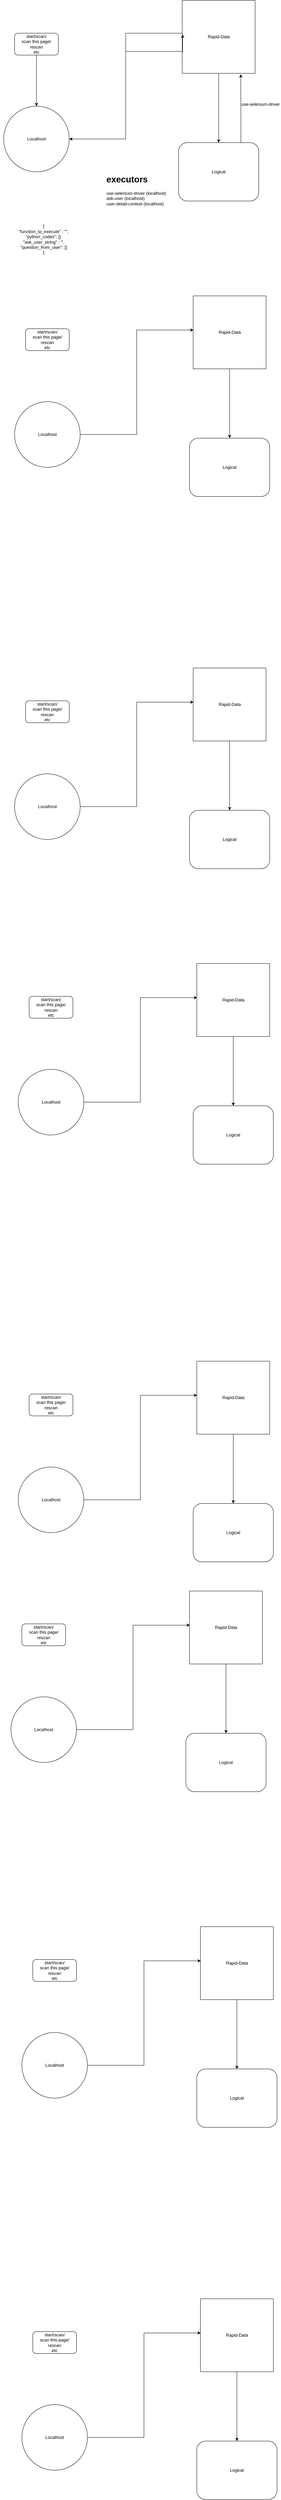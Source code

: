 <mxfile version="27.1.4">
  <diagram name="Page-1" id="QGEV0jSzrcAddxz85wW1">
    <mxGraphModel dx="938" dy="606" grid="1" gridSize="10" guides="1" tooltips="1" connect="1" arrows="1" fold="1" page="1" pageScale="1" pageWidth="850" pageHeight="1100" math="0" shadow="0">
      <root>
        <mxCell id="0" />
        <mxCell id="1" parent="0" />
        <mxCell id="6drn_1PrEdPvGgV4QqoR-6" style="edgeStyle=orthogonalEdgeStyle;rounded=0;orthogonalLoop=1;jettySize=auto;html=1;entryX=0.5;entryY=0;entryDx=0;entryDy=0;" edge="1" parent="1" source="xTbFXSSVVUWtGCOy1fXT-1" target="6drn_1PrEdPvGgV4QqoR-5">
          <mxGeometry relative="1" as="geometry" />
        </mxCell>
        <mxCell id="xTbFXSSVVUWtGCOy1fXT-1" value="start/scan/&lt;br&gt;scan this page/ rescan&lt;br&gt;etc" style="rounded=1;whiteSpace=wrap;html=1;" parent="1" vertex="1">
          <mxGeometry x="110" y="120" width="120" height="60" as="geometry" />
        </mxCell>
        <mxCell id="6drn_1PrEdPvGgV4QqoR-8" style="edgeStyle=orthogonalEdgeStyle;rounded=0;orthogonalLoop=1;jettySize=auto;html=1;entryX=0.5;entryY=0;entryDx=0;entryDy=0;" edge="1" parent="1" source="6drn_1PrEdPvGgV4QqoR-1" target="6drn_1PrEdPvGgV4QqoR-4">
          <mxGeometry relative="1" as="geometry" />
        </mxCell>
        <mxCell id="6drn_1PrEdPvGgV4QqoR-65" style="edgeStyle=orthogonalEdgeStyle;rounded=0;orthogonalLoop=1;jettySize=auto;html=1;entryX=1;entryY=0.5;entryDx=0;entryDy=0;" edge="1" parent="1" source="6drn_1PrEdPvGgV4QqoR-1" target="6drn_1PrEdPvGgV4QqoR-5">
          <mxGeometry relative="1" as="geometry">
            <Array as="points">
              <mxPoint x="415" y="120" />
              <mxPoint x="415" y="410" />
            </Array>
          </mxGeometry>
        </mxCell>
        <mxCell id="6drn_1PrEdPvGgV4QqoR-1" value="" style="swimlane;startSize=0;" vertex="1" parent="1">
          <mxGeometry x="570" y="30" width="200" height="200" as="geometry" />
        </mxCell>
        <mxCell id="6drn_1PrEdPvGgV4QqoR-2" value="Rapid-Data" style="text;html=1;align=center;verticalAlign=middle;resizable=0;points=[];autosize=1;strokeColor=none;fillColor=none;" vertex="1" parent="6drn_1PrEdPvGgV4QqoR-1">
          <mxGeometry x="60" y="85" width="80" height="30" as="geometry" />
        </mxCell>
        <mxCell id="6drn_1PrEdPvGgV4QqoR-4" value="Logical" style="rounded=1;whiteSpace=wrap;html=1;" vertex="1" parent="1">
          <mxGeometry x="560" y="420" width="220" height="160" as="geometry" />
        </mxCell>
        <mxCell id="6drn_1PrEdPvGgV4QqoR-5" value="Localhost" style="ellipse;whiteSpace=wrap;html=1;aspect=fixed;" vertex="1" parent="1">
          <mxGeometry x="80" y="320" width="180" height="180" as="geometry" />
        </mxCell>
        <mxCell id="6drn_1PrEdPvGgV4QqoR-7" style="edgeStyle=orthogonalEdgeStyle;rounded=0;orthogonalLoop=1;jettySize=auto;html=1;entryX=0.005;entryY=0.468;entryDx=0;entryDy=0;entryPerimeter=0;" edge="1" parent="1" source="6drn_1PrEdPvGgV4QqoR-5" target="6drn_1PrEdPvGgV4QqoR-1">
          <mxGeometry relative="1" as="geometry">
            <Array as="points">
              <mxPoint x="415" y="410" />
              <mxPoint x="415" y="170" />
              <mxPoint x="571" y="170" />
            </Array>
          </mxGeometry>
        </mxCell>
        <mxCell id="6drn_1PrEdPvGgV4QqoR-10" value="start/scan/&lt;br&gt;scan this page/ rescan&lt;br&gt;etc" style="rounded=1;whiteSpace=wrap;html=1;" vertex="1" parent="1">
          <mxGeometry x="140" y="930" width="120" height="60" as="geometry" />
        </mxCell>
        <mxCell id="6drn_1PrEdPvGgV4QqoR-11" style="edgeStyle=orthogonalEdgeStyle;rounded=0;orthogonalLoop=1;jettySize=auto;html=1;entryX=0.5;entryY=0;entryDx=0;entryDy=0;" edge="1" parent="1" source="6drn_1PrEdPvGgV4QqoR-12" target="6drn_1PrEdPvGgV4QqoR-14">
          <mxGeometry relative="1" as="geometry" />
        </mxCell>
        <mxCell id="6drn_1PrEdPvGgV4QqoR-12" value="" style="swimlane;startSize=0;" vertex="1" parent="1">
          <mxGeometry x="600" y="840" width="200" height="200" as="geometry" />
        </mxCell>
        <mxCell id="6drn_1PrEdPvGgV4QqoR-13" value="Rapid-Data" style="text;html=1;align=center;verticalAlign=middle;resizable=0;points=[];autosize=1;strokeColor=none;fillColor=none;" vertex="1" parent="6drn_1PrEdPvGgV4QqoR-12">
          <mxGeometry x="60" y="85" width="80" height="30" as="geometry" />
        </mxCell>
        <mxCell id="6drn_1PrEdPvGgV4QqoR-14" value="Logical" style="rounded=1;whiteSpace=wrap;html=1;" vertex="1" parent="1">
          <mxGeometry x="590" y="1230" width="220" height="160" as="geometry" />
        </mxCell>
        <mxCell id="6drn_1PrEdPvGgV4QqoR-15" value="Localhost" style="ellipse;whiteSpace=wrap;html=1;aspect=fixed;" vertex="1" parent="1">
          <mxGeometry x="110" y="1130" width="180" height="180" as="geometry" />
        </mxCell>
        <mxCell id="6drn_1PrEdPvGgV4QqoR-16" style="edgeStyle=orthogonalEdgeStyle;rounded=0;orthogonalLoop=1;jettySize=auto;html=1;entryX=0.005;entryY=0.468;entryDx=0;entryDy=0;entryPerimeter=0;" edge="1" parent="1" source="6drn_1PrEdPvGgV4QqoR-15" target="6drn_1PrEdPvGgV4QqoR-12">
          <mxGeometry relative="1" as="geometry" />
        </mxCell>
        <mxCell id="6drn_1PrEdPvGgV4QqoR-17" value="start/scan/&lt;br&gt;scan this page/ rescan&lt;br&gt;etc" style="rounded=1;whiteSpace=wrap;html=1;" vertex="1" parent="1">
          <mxGeometry x="140" y="1950" width="120" height="60" as="geometry" />
        </mxCell>
        <mxCell id="6drn_1PrEdPvGgV4QqoR-18" style="edgeStyle=orthogonalEdgeStyle;rounded=0;orthogonalLoop=1;jettySize=auto;html=1;entryX=0.5;entryY=0;entryDx=0;entryDy=0;" edge="1" parent="1" source="6drn_1PrEdPvGgV4QqoR-19" target="6drn_1PrEdPvGgV4QqoR-21">
          <mxGeometry relative="1" as="geometry" />
        </mxCell>
        <mxCell id="6drn_1PrEdPvGgV4QqoR-19" value="" style="swimlane;startSize=0;" vertex="1" parent="1">
          <mxGeometry x="600" y="1860" width="200" height="200" as="geometry" />
        </mxCell>
        <mxCell id="6drn_1PrEdPvGgV4QqoR-20" value="Rapid-Data" style="text;html=1;align=center;verticalAlign=middle;resizable=0;points=[];autosize=1;strokeColor=none;fillColor=none;" vertex="1" parent="6drn_1PrEdPvGgV4QqoR-19">
          <mxGeometry x="60" y="85" width="80" height="30" as="geometry" />
        </mxCell>
        <mxCell id="6drn_1PrEdPvGgV4QqoR-21" value="Logical" style="rounded=1;whiteSpace=wrap;html=1;" vertex="1" parent="1">
          <mxGeometry x="590" y="2250" width="220" height="160" as="geometry" />
        </mxCell>
        <mxCell id="6drn_1PrEdPvGgV4QqoR-22" value="Localhost" style="ellipse;whiteSpace=wrap;html=1;aspect=fixed;" vertex="1" parent="1">
          <mxGeometry x="110" y="2150" width="180" height="180" as="geometry" />
        </mxCell>
        <mxCell id="6drn_1PrEdPvGgV4QqoR-23" style="edgeStyle=orthogonalEdgeStyle;rounded=0;orthogonalLoop=1;jettySize=auto;html=1;entryX=0.005;entryY=0.468;entryDx=0;entryDy=0;entryPerimeter=0;" edge="1" parent="1" source="6drn_1PrEdPvGgV4QqoR-22" target="6drn_1PrEdPvGgV4QqoR-19">
          <mxGeometry relative="1" as="geometry" />
        </mxCell>
        <mxCell id="6drn_1PrEdPvGgV4QqoR-24" value="start/scan/&lt;br&gt;scan this page/ rescan&lt;br&gt;etc" style="rounded=1;whiteSpace=wrap;html=1;" vertex="1" parent="1">
          <mxGeometry x="150" y="2760" width="120" height="60" as="geometry" />
        </mxCell>
        <mxCell id="6drn_1PrEdPvGgV4QqoR-25" style="edgeStyle=orthogonalEdgeStyle;rounded=0;orthogonalLoop=1;jettySize=auto;html=1;entryX=0.5;entryY=0;entryDx=0;entryDy=0;" edge="1" parent="1" source="6drn_1PrEdPvGgV4QqoR-26" target="6drn_1PrEdPvGgV4QqoR-28">
          <mxGeometry relative="1" as="geometry" />
        </mxCell>
        <mxCell id="6drn_1PrEdPvGgV4QqoR-26" value="" style="swimlane;startSize=0;" vertex="1" parent="1">
          <mxGeometry x="610" y="2670" width="200" height="200" as="geometry" />
        </mxCell>
        <mxCell id="6drn_1PrEdPvGgV4QqoR-27" value="Rapid-Data" style="text;html=1;align=center;verticalAlign=middle;resizable=0;points=[];autosize=1;strokeColor=none;fillColor=none;" vertex="1" parent="6drn_1PrEdPvGgV4QqoR-26">
          <mxGeometry x="60" y="85" width="80" height="30" as="geometry" />
        </mxCell>
        <mxCell id="6drn_1PrEdPvGgV4QqoR-28" value="Logical" style="rounded=1;whiteSpace=wrap;html=1;" vertex="1" parent="1">
          <mxGeometry x="600" y="3060" width="220" height="160" as="geometry" />
        </mxCell>
        <mxCell id="6drn_1PrEdPvGgV4QqoR-29" value="Localhost" style="ellipse;whiteSpace=wrap;html=1;aspect=fixed;" vertex="1" parent="1">
          <mxGeometry x="120" y="2960" width="180" height="180" as="geometry" />
        </mxCell>
        <mxCell id="6drn_1PrEdPvGgV4QqoR-30" style="edgeStyle=orthogonalEdgeStyle;rounded=0;orthogonalLoop=1;jettySize=auto;html=1;entryX=0.005;entryY=0.468;entryDx=0;entryDy=0;entryPerimeter=0;" edge="1" parent="1" source="6drn_1PrEdPvGgV4QqoR-29" target="6drn_1PrEdPvGgV4QqoR-26">
          <mxGeometry relative="1" as="geometry" />
        </mxCell>
        <mxCell id="6drn_1PrEdPvGgV4QqoR-32" value="start/scan/&lt;br&gt;scan this page/ rescan&lt;br&gt;etc" style="rounded=1;whiteSpace=wrap;html=1;" vertex="1" parent="1">
          <mxGeometry x="150" y="3850" width="120" height="60" as="geometry" />
        </mxCell>
        <mxCell id="6drn_1PrEdPvGgV4QqoR-33" style="edgeStyle=orthogonalEdgeStyle;rounded=0;orthogonalLoop=1;jettySize=auto;html=1;entryX=0.5;entryY=0;entryDx=0;entryDy=0;" edge="1" parent="1" source="6drn_1PrEdPvGgV4QqoR-34" target="6drn_1PrEdPvGgV4QqoR-36">
          <mxGeometry relative="1" as="geometry" />
        </mxCell>
        <mxCell id="6drn_1PrEdPvGgV4QqoR-34" value="" style="swimlane;startSize=0;" vertex="1" parent="1">
          <mxGeometry x="610" y="3760" width="200" height="200" as="geometry" />
        </mxCell>
        <mxCell id="6drn_1PrEdPvGgV4QqoR-35" value="Rapid-Data" style="text;html=1;align=center;verticalAlign=middle;resizable=0;points=[];autosize=1;strokeColor=none;fillColor=none;" vertex="1" parent="6drn_1PrEdPvGgV4QqoR-34">
          <mxGeometry x="60" y="85" width="80" height="30" as="geometry" />
        </mxCell>
        <mxCell id="6drn_1PrEdPvGgV4QqoR-36" value="Logical" style="rounded=1;whiteSpace=wrap;html=1;" vertex="1" parent="1">
          <mxGeometry x="600" y="4150" width="220" height="160" as="geometry" />
        </mxCell>
        <mxCell id="6drn_1PrEdPvGgV4QqoR-37" value="Localhost" style="ellipse;whiteSpace=wrap;html=1;aspect=fixed;" vertex="1" parent="1">
          <mxGeometry x="120" y="4050" width="180" height="180" as="geometry" />
        </mxCell>
        <mxCell id="6drn_1PrEdPvGgV4QqoR-38" style="edgeStyle=orthogonalEdgeStyle;rounded=0;orthogonalLoop=1;jettySize=auto;html=1;entryX=0.005;entryY=0.468;entryDx=0;entryDy=0;entryPerimeter=0;" edge="1" parent="1" source="6drn_1PrEdPvGgV4QqoR-37" target="6drn_1PrEdPvGgV4QqoR-34">
          <mxGeometry relative="1" as="geometry" />
        </mxCell>
        <mxCell id="6drn_1PrEdPvGgV4QqoR-40" value="start/scan/&lt;br&gt;scan this page/ rescan&lt;br&gt;etc" style="rounded=1;whiteSpace=wrap;html=1;" vertex="1" parent="1">
          <mxGeometry x="130" y="4480" width="120" height="60" as="geometry" />
        </mxCell>
        <mxCell id="6drn_1PrEdPvGgV4QqoR-41" style="edgeStyle=orthogonalEdgeStyle;rounded=0;orthogonalLoop=1;jettySize=auto;html=1;entryX=0.5;entryY=0;entryDx=0;entryDy=0;" edge="1" parent="1" source="6drn_1PrEdPvGgV4QqoR-42" target="6drn_1PrEdPvGgV4QqoR-44">
          <mxGeometry relative="1" as="geometry" />
        </mxCell>
        <mxCell id="6drn_1PrEdPvGgV4QqoR-42" value="" style="swimlane;startSize=0;" vertex="1" parent="1">
          <mxGeometry x="590" y="4390" width="200" height="200" as="geometry" />
        </mxCell>
        <mxCell id="6drn_1PrEdPvGgV4QqoR-43" value="Rapid-Data" style="text;html=1;align=center;verticalAlign=middle;resizable=0;points=[];autosize=1;strokeColor=none;fillColor=none;" vertex="1" parent="6drn_1PrEdPvGgV4QqoR-42">
          <mxGeometry x="60" y="85" width="80" height="30" as="geometry" />
        </mxCell>
        <mxCell id="6drn_1PrEdPvGgV4QqoR-44" value="Logical" style="rounded=1;whiteSpace=wrap;html=1;" vertex="1" parent="1">
          <mxGeometry x="580" y="4780" width="220" height="160" as="geometry" />
        </mxCell>
        <mxCell id="6drn_1PrEdPvGgV4QqoR-45" value="Localhost" style="ellipse;whiteSpace=wrap;html=1;aspect=fixed;" vertex="1" parent="1">
          <mxGeometry x="100" y="4680" width="180" height="180" as="geometry" />
        </mxCell>
        <mxCell id="6drn_1PrEdPvGgV4QqoR-46" style="edgeStyle=orthogonalEdgeStyle;rounded=0;orthogonalLoop=1;jettySize=auto;html=1;entryX=0.005;entryY=0.468;entryDx=0;entryDy=0;entryPerimeter=0;" edge="1" parent="1" source="6drn_1PrEdPvGgV4QqoR-45" target="6drn_1PrEdPvGgV4QqoR-42">
          <mxGeometry relative="1" as="geometry" />
        </mxCell>
        <mxCell id="6drn_1PrEdPvGgV4QqoR-47" value="start/scan/&lt;br&gt;scan this page/ rescan&lt;br&gt;etc" style="rounded=1;whiteSpace=wrap;html=1;" vertex="1" parent="1">
          <mxGeometry x="160" y="5400" width="120" height="60" as="geometry" />
        </mxCell>
        <mxCell id="6drn_1PrEdPvGgV4QqoR-48" style="edgeStyle=orthogonalEdgeStyle;rounded=0;orthogonalLoop=1;jettySize=auto;html=1;entryX=0.5;entryY=0;entryDx=0;entryDy=0;" edge="1" parent="1" source="6drn_1PrEdPvGgV4QqoR-49" target="6drn_1PrEdPvGgV4QqoR-51">
          <mxGeometry relative="1" as="geometry" />
        </mxCell>
        <mxCell id="6drn_1PrEdPvGgV4QqoR-49" value="" style="swimlane;startSize=0;" vertex="1" parent="1">
          <mxGeometry x="620" y="5310" width="200" height="200" as="geometry" />
        </mxCell>
        <mxCell id="6drn_1PrEdPvGgV4QqoR-50" value="Rapid-Data" style="text;html=1;align=center;verticalAlign=middle;resizable=0;points=[];autosize=1;strokeColor=none;fillColor=none;" vertex="1" parent="6drn_1PrEdPvGgV4QqoR-49">
          <mxGeometry x="60" y="85" width="80" height="30" as="geometry" />
        </mxCell>
        <mxCell id="6drn_1PrEdPvGgV4QqoR-51" value="Logical" style="rounded=1;whiteSpace=wrap;html=1;" vertex="1" parent="1">
          <mxGeometry x="610" y="5700" width="220" height="160" as="geometry" />
        </mxCell>
        <mxCell id="6drn_1PrEdPvGgV4QqoR-52" value="Localhost" style="ellipse;whiteSpace=wrap;html=1;aspect=fixed;" vertex="1" parent="1">
          <mxGeometry x="130" y="5600" width="180" height="180" as="geometry" />
        </mxCell>
        <mxCell id="6drn_1PrEdPvGgV4QqoR-53" style="edgeStyle=orthogonalEdgeStyle;rounded=0;orthogonalLoop=1;jettySize=auto;html=1;entryX=0.005;entryY=0.468;entryDx=0;entryDy=0;entryPerimeter=0;" edge="1" parent="1" source="6drn_1PrEdPvGgV4QqoR-52" target="6drn_1PrEdPvGgV4QqoR-49">
          <mxGeometry relative="1" as="geometry" />
        </mxCell>
        <mxCell id="6drn_1PrEdPvGgV4QqoR-54" value="start/scan/&lt;br&gt;scan this page/ rescan&lt;br&gt;etc" style="rounded=1;whiteSpace=wrap;html=1;" vertex="1" parent="1">
          <mxGeometry x="160" y="6420" width="120" height="60" as="geometry" />
        </mxCell>
        <mxCell id="6drn_1PrEdPvGgV4QqoR-55" style="edgeStyle=orthogonalEdgeStyle;rounded=0;orthogonalLoop=1;jettySize=auto;html=1;entryX=0.5;entryY=0;entryDx=0;entryDy=0;" edge="1" parent="1" source="6drn_1PrEdPvGgV4QqoR-56" target="6drn_1PrEdPvGgV4QqoR-58">
          <mxGeometry relative="1" as="geometry" />
        </mxCell>
        <mxCell id="6drn_1PrEdPvGgV4QqoR-56" value="" style="swimlane;startSize=0;" vertex="1" parent="1">
          <mxGeometry x="620" y="6330" width="200" height="200" as="geometry" />
        </mxCell>
        <mxCell id="6drn_1PrEdPvGgV4QqoR-57" value="Rapid-Data" style="text;html=1;align=center;verticalAlign=middle;resizable=0;points=[];autosize=1;strokeColor=none;fillColor=none;" vertex="1" parent="6drn_1PrEdPvGgV4QqoR-56">
          <mxGeometry x="60" y="85" width="80" height="30" as="geometry" />
        </mxCell>
        <mxCell id="6drn_1PrEdPvGgV4QqoR-58" value="Logical" style="rounded=1;whiteSpace=wrap;html=1;" vertex="1" parent="1">
          <mxGeometry x="610" y="6720" width="220" height="160" as="geometry" />
        </mxCell>
        <mxCell id="6drn_1PrEdPvGgV4QqoR-59" value="Localhost" style="ellipse;whiteSpace=wrap;html=1;aspect=fixed;" vertex="1" parent="1">
          <mxGeometry x="130" y="6620" width="180" height="180" as="geometry" />
        </mxCell>
        <mxCell id="6drn_1PrEdPvGgV4QqoR-60" style="edgeStyle=orthogonalEdgeStyle;rounded=0;orthogonalLoop=1;jettySize=auto;html=1;entryX=0.005;entryY=0.468;entryDx=0;entryDy=0;entryPerimeter=0;" edge="1" parent="1" source="6drn_1PrEdPvGgV4QqoR-59" target="6drn_1PrEdPvGgV4QqoR-56">
          <mxGeometry relative="1" as="geometry" />
        </mxCell>
        <mxCell id="6drn_1PrEdPvGgV4QqoR-62" value="&lt;h1 style=&quot;margin-top: 0px;&quot;&gt;executors&lt;/h1&gt;&lt;div&gt;use-selenium-driver (localhost)&lt;br&gt;ask-user (localhost)&lt;/div&gt;&lt;div&gt;user-detail-context (localhost)&lt;/div&gt;" style="text;html=1;whiteSpace=wrap;overflow=hidden;rounded=0;" vertex="1" parent="1">
          <mxGeometry x="360" y="500" width="180" height="120" as="geometry" />
        </mxCell>
        <mxCell id="6drn_1PrEdPvGgV4QqoR-63" style="edgeStyle=orthogonalEdgeStyle;rounded=0;orthogonalLoop=1;jettySize=auto;html=1;entryX=0.803;entryY=1.013;entryDx=0;entryDy=0;entryPerimeter=0;" edge="1" parent="1" source="6drn_1PrEdPvGgV4QqoR-4" target="6drn_1PrEdPvGgV4QqoR-1">
          <mxGeometry relative="1" as="geometry">
            <Array as="points">
              <mxPoint x="731" y="380" />
              <mxPoint x="731" y="380" />
            </Array>
          </mxGeometry>
        </mxCell>
        <mxCell id="6drn_1PrEdPvGgV4QqoR-64" value="use-selenium-driver" style="text;html=1;align=center;verticalAlign=middle;whiteSpace=wrap;rounded=0;" vertex="1" parent="1">
          <mxGeometry x="730" y="300" width="110" height="30" as="geometry" />
        </mxCell>
        <mxCell id="6drn_1PrEdPvGgV4QqoR-66" value="{&lt;br&gt;&quot;function_to_execute&quot; : &quot;&quot;,&lt;div&gt;&quot;python_codes&quot;: []&amp;nbsp;&lt;/div&gt;&lt;div&gt;&quot;ask_user_string&quot; : &quot;&#39;,&lt;br&gt;&quot;question_from_user&quot;: []&lt;br&gt;&lt;div&gt;}&lt;/div&gt;&lt;/div&gt;" style="text;html=1;align=center;verticalAlign=middle;whiteSpace=wrap;rounded=0;" vertex="1" parent="1">
          <mxGeometry x="70" y="600" width="240" height="170" as="geometry" />
        </mxCell>
      </root>
    </mxGraphModel>
  </diagram>
</mxfile>
